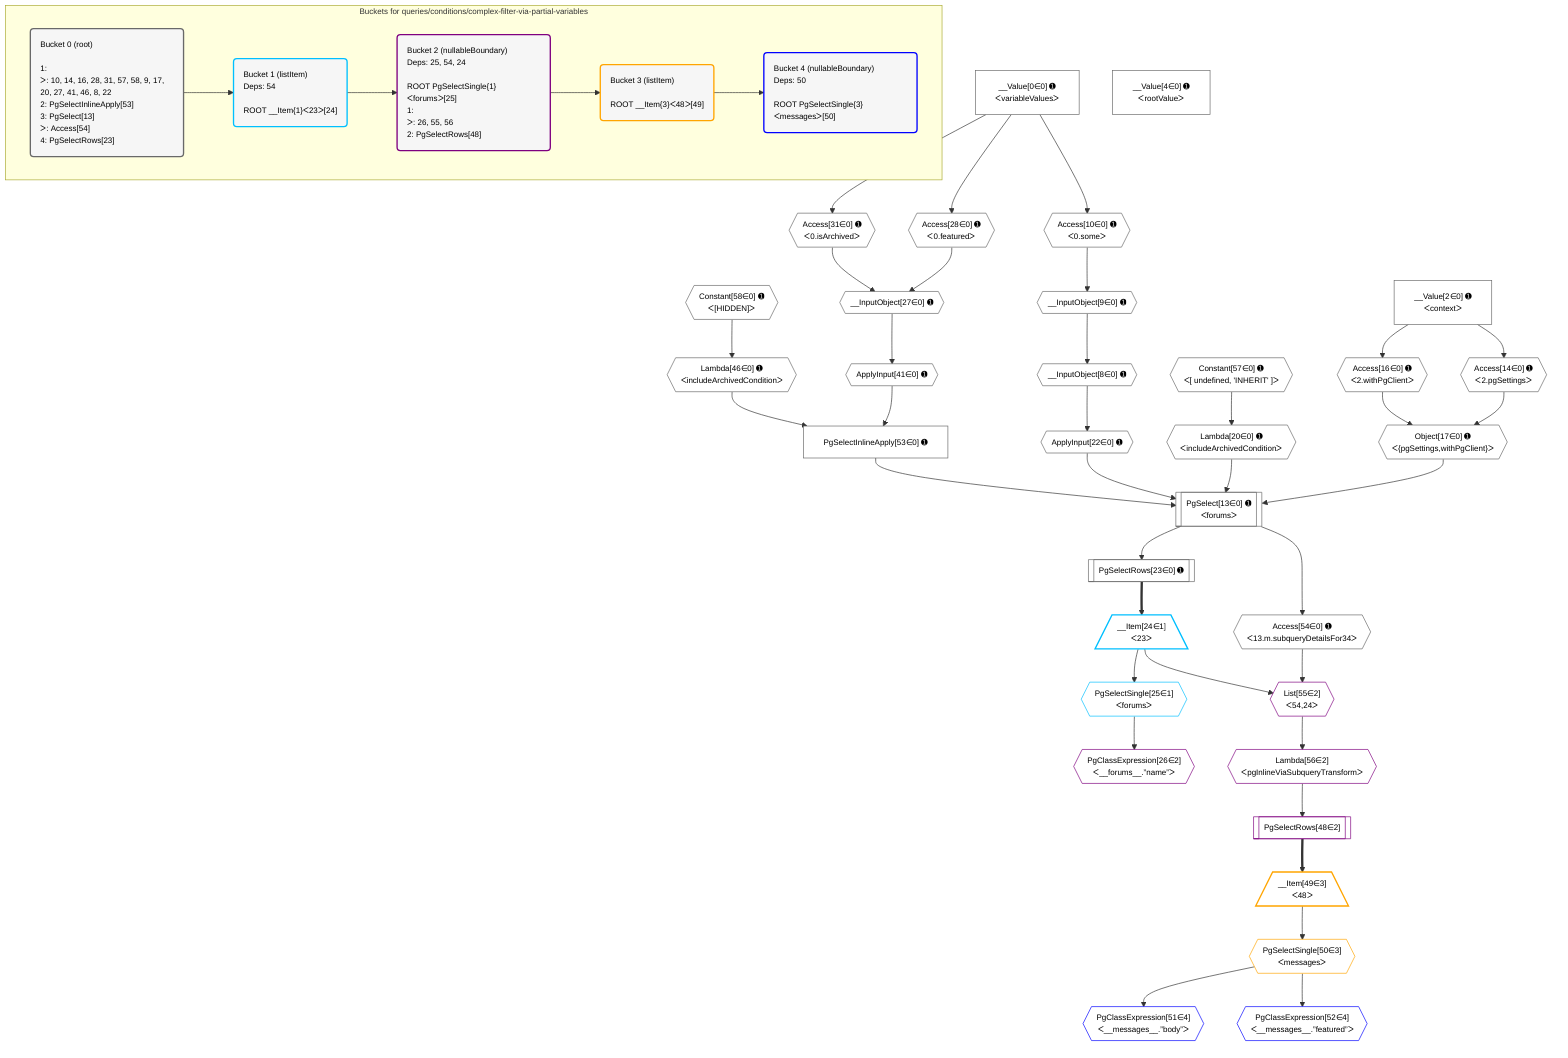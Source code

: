 %%{init: {'themeVariables': { 'fontSize': '12px'}}}%%
graph TD
    classDef path fill:#eee,stroke:#000,color:#000
    classDef plan fill:#fff,stroke-width:1px,color:#000
    classDef itemplan fill:#fff,stroke-width:2px,color:#000
    classDef unbatchedplan fill:#dff,stroke-width:1px,color:#000
    classDef sideeffectplan fill:#fcc,stroke-width:2px,color:#000
    classDef bucket fill:#f6f6f6,color:#000,stroke-width:2px,text-align:left

    subgraph "Buckets for queries/conditions/complex-filter-via-partial-variables"
    Bucket0("Bucket 0 (root)<br /><br />1: <br />ᐳ: 10, 14, 16, 28, 31, 57, 58, 9, 17, 20, 27, 41, 46, 8, 22<br />2: PgSelectInlineApply[53]<br />3: PgSelect[13]<br />ᐳ: Access[54]<br />4: PgSelectRows[23]"):::bucket
    Bucket1("Bucket 1 (listItem)<br />Deps: 54<br /><br />ROOT __Item{1}ᐸ23ᐳ[24]"):::bucket
    Bucket2("Bucket 2 (nullableBoundary)<br />Deps: 25, 54, 24<br /><br />ROOT PgSelectSingle{1}ᐸforumsᐳ[25]<br />1: <br />ᐳ: 26, 55, 56<br />2: PgSelectRows[48]"):::bucket
    Bucket3("Bucket 3 (listItem)<br /><br />ROOT __Item{3}ᐸ48ᐳ[49]"):::bucket
    Bucket4("Bucket 4 (nullableBoundary)<br />Deps: 50<br /><br />ROOT PgSelectSingle{3}ᐸmessagesᐳ[50]"):::bucket
    end
    Bucket0 --> Bucket1
    Bucket1 --> Bucket2
    Bucket2 --> Bucket3
    Bucket3 --> Bucket4

    %% plan dependencies
    PgSelect13[["PgSelect[13∈0] ➊<br />ᐸforumsᐳ"]]:::plan
    Object17{{"Object[17∈0] ➊<br />ᐸ{pgSettings,withPgClient}ᐳ"}}:::plan
    Lambda20{{"Lambda[20∈0] ➊<br />ᐸincludeArchivedConditionᐳ"}}:::plan
    ApplyInput22{{"ApplyInput[22∈0] ➊"}}:::plan
    PgSelectInlineApply53["PgSelectInlineApply[53∈0] ➊"]:::plan
    Object17 & Lambda20 & ApplyInput22 & PgSelectInlineApply53 --> PgSelect13
    Access14{{"Access[14∈0] ➊<br />ᐸ2.pgSettingsᐳ"}}:::plan
    Access16{{"Access[16∈0] ➊<br />ᐸ2.withPgClientᐳ"}}:::plan
    Access14 & Access16 --> Object17
    __InputObject27{{"__InputObject[27∈0] ➊"}}:::plan
    Access28{{"Access[28∈0] ➊<br />ᐸ0.featuredᐳ"}}:::plan
    Access31{{"Access[31∈0] ➊<br />ᐸ0.isArchivedᐳ"}}:::plan
    Access28 & Access31 --> __InputObject27
    ApplyInput41{{"ApplyInput[41∈0] ➊"}}:::plan
    Lambda46{{"Lambda[46∈0] ➊<br />ᐸincludeArchivedConditionᐳ"}}:::plan
    ApplyInput41 & Lambda46 --> PgSelectInlineApply53
    __InputObject8{{"__InputObject[8∈0] ➊"}}:::plan
    __InputObject9{{"__InputObject[9∈0] ➊"}}:::plan
    __InputObject9 --> __InputObject8
    Access10{{"Access[10∈0] ➊<br />ᐸ0.someᐳ"}}:::plan
    Access10 --> __InputObject9
    __Value0["__Value[0∈0] ➊<br />ᐸvariableValuesᐳ"]:::plan
    __Value0 --> Access10
    __Value2["__Value[2∈0] ➊<br />ᐸcontextᐳ"]:::plan
    __Value2 --> Access14
    __Value2 --> Access16
    Constant57{{"Constant[57∈0] ➊<br />ᐸ[ undefined, 'INHERIT' ]ᐳ"}}:::plan
    Constant57 --> Lambda20
    __InputObject8 --> ApplyInput22
    PgSelectRows23[["PgSelectRows[23∈0] ➊"]]:::plan
    PgSelect13 --> PgSelectRows23
    __Value0 --> Access28
    __Value0 --> Access31
    __InputObject27 --> ApplyInput41
    Constant58{{"Constant[58∈0] ➊<br />ᐸ[HIDDEN]ᐳ"}}:::plan
    Constant58 --> Lambda46
    Access54{{"Access[54∈0] ➊<br />ᐸ13.m.subqueryDetailsFor34ᐳ"}}:::plan
    PgSelect13 --> Access54
    __Value4["__Value[4∈0] ➊<br />ᐸrootValueᐳ"]:::plan
    __Item24[/"__Item[24∈1]<br />ᐸ23ᐳ"\]:::itemplan
    PgSelectRows23 ==> __Item24
    PgSelectSingle25{{"PgSelectSingle[25∈1]<br />ᐸforumsᐳ"}}:::plan
    __Item24 --> PgSelectSingle25
    List55{{"List[55∈2]<br />ᐸ54,24ᐳ"}}:::plan
    Access54 & __Item24 --> List55
    PgClassExpression26{{"PgClassExpression[26∈2]<br />ᐸ__forums__.”name”ᐳ"}}:::plan
    PgSelectSingle25 --> PgClassExpression26
    PgSelectRows48[["PgSelectRows[48∈2]"]]:::plan
    Lambda56{{"Lambda[56∈2]<br />ᐸpgInlineViaSubqueryTransformᐳ"}}:::plan
    Lambda56 --> PgSelectRows48
    List55 --> Lambda56
    __Item49[/"__Item[49∈3]<br />ᐸ48ᐳ"\]:::itemplan
    PgSelectRows48 ==> __Item49
    PgSelectSingle50{{"PgSelectSingle[50∈3]<br />ᐸmessagesᐳ"}}:::plan
    __Item49 --> PgSelectSingle50
    PgClassExpression51{{"PgClassExpression[51∈4]<br />ᐸ__messages__.”body”ᐳ"}}:::plan
    PgSelectSingle50 --> PgClassExpression51
    PgClassExpression52{{"PgClassExpression[52∈4]<br />ᐸ__messages__.”featured”ᐳ"}}:::plan
    PgSelectSingle50 --> PgClassExpression52

    %% define steps
    classDef bucket0 stroke:#696969
    class Bucket0,__Value0,__Value2,__Value4,__InputObject8,__InputObject9,Access10,PgSelect13,Access14,Access16,Object17,Lambda20,ApplyInput22,PgSelectRows23,__InputObject27,Access28,Access31,ApplyInput41,Lambda46,PgSelectInlineApply53,Access54,Constant57,Constant58 bucket0
    classDef bucket1 stroke:#00bfff
    class Bucket1,__Item24,PgSelectSingle25 bucket1
    classDef bucket2 stroke:#7f007f
    class Bucket2,PgClassExpression26,PgSelectRows48,List55,Lambda56 bucket2
    classDef bucket3 stroke:#ffa500
    class Bucket3,__Item49,PgSelectSingle50 bucket3
    classDef bucket4 stroke:#0000ff
    class Bucket4,PgClassExpression51,PgClassExpression52 bucket4